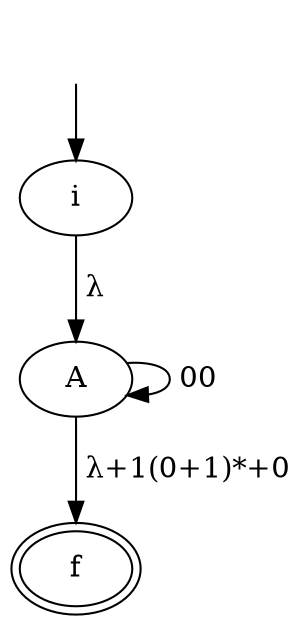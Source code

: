 digraph "AFER" {
    _nil0 [style="invis"]
    _nil0 -> i [label=""]
    i -> A [label=" λ"]
    A -> A [label=" 00"]
    A -> f [label=" λ+1(0+1)*+0"]
    f [peripheries=2]
}
